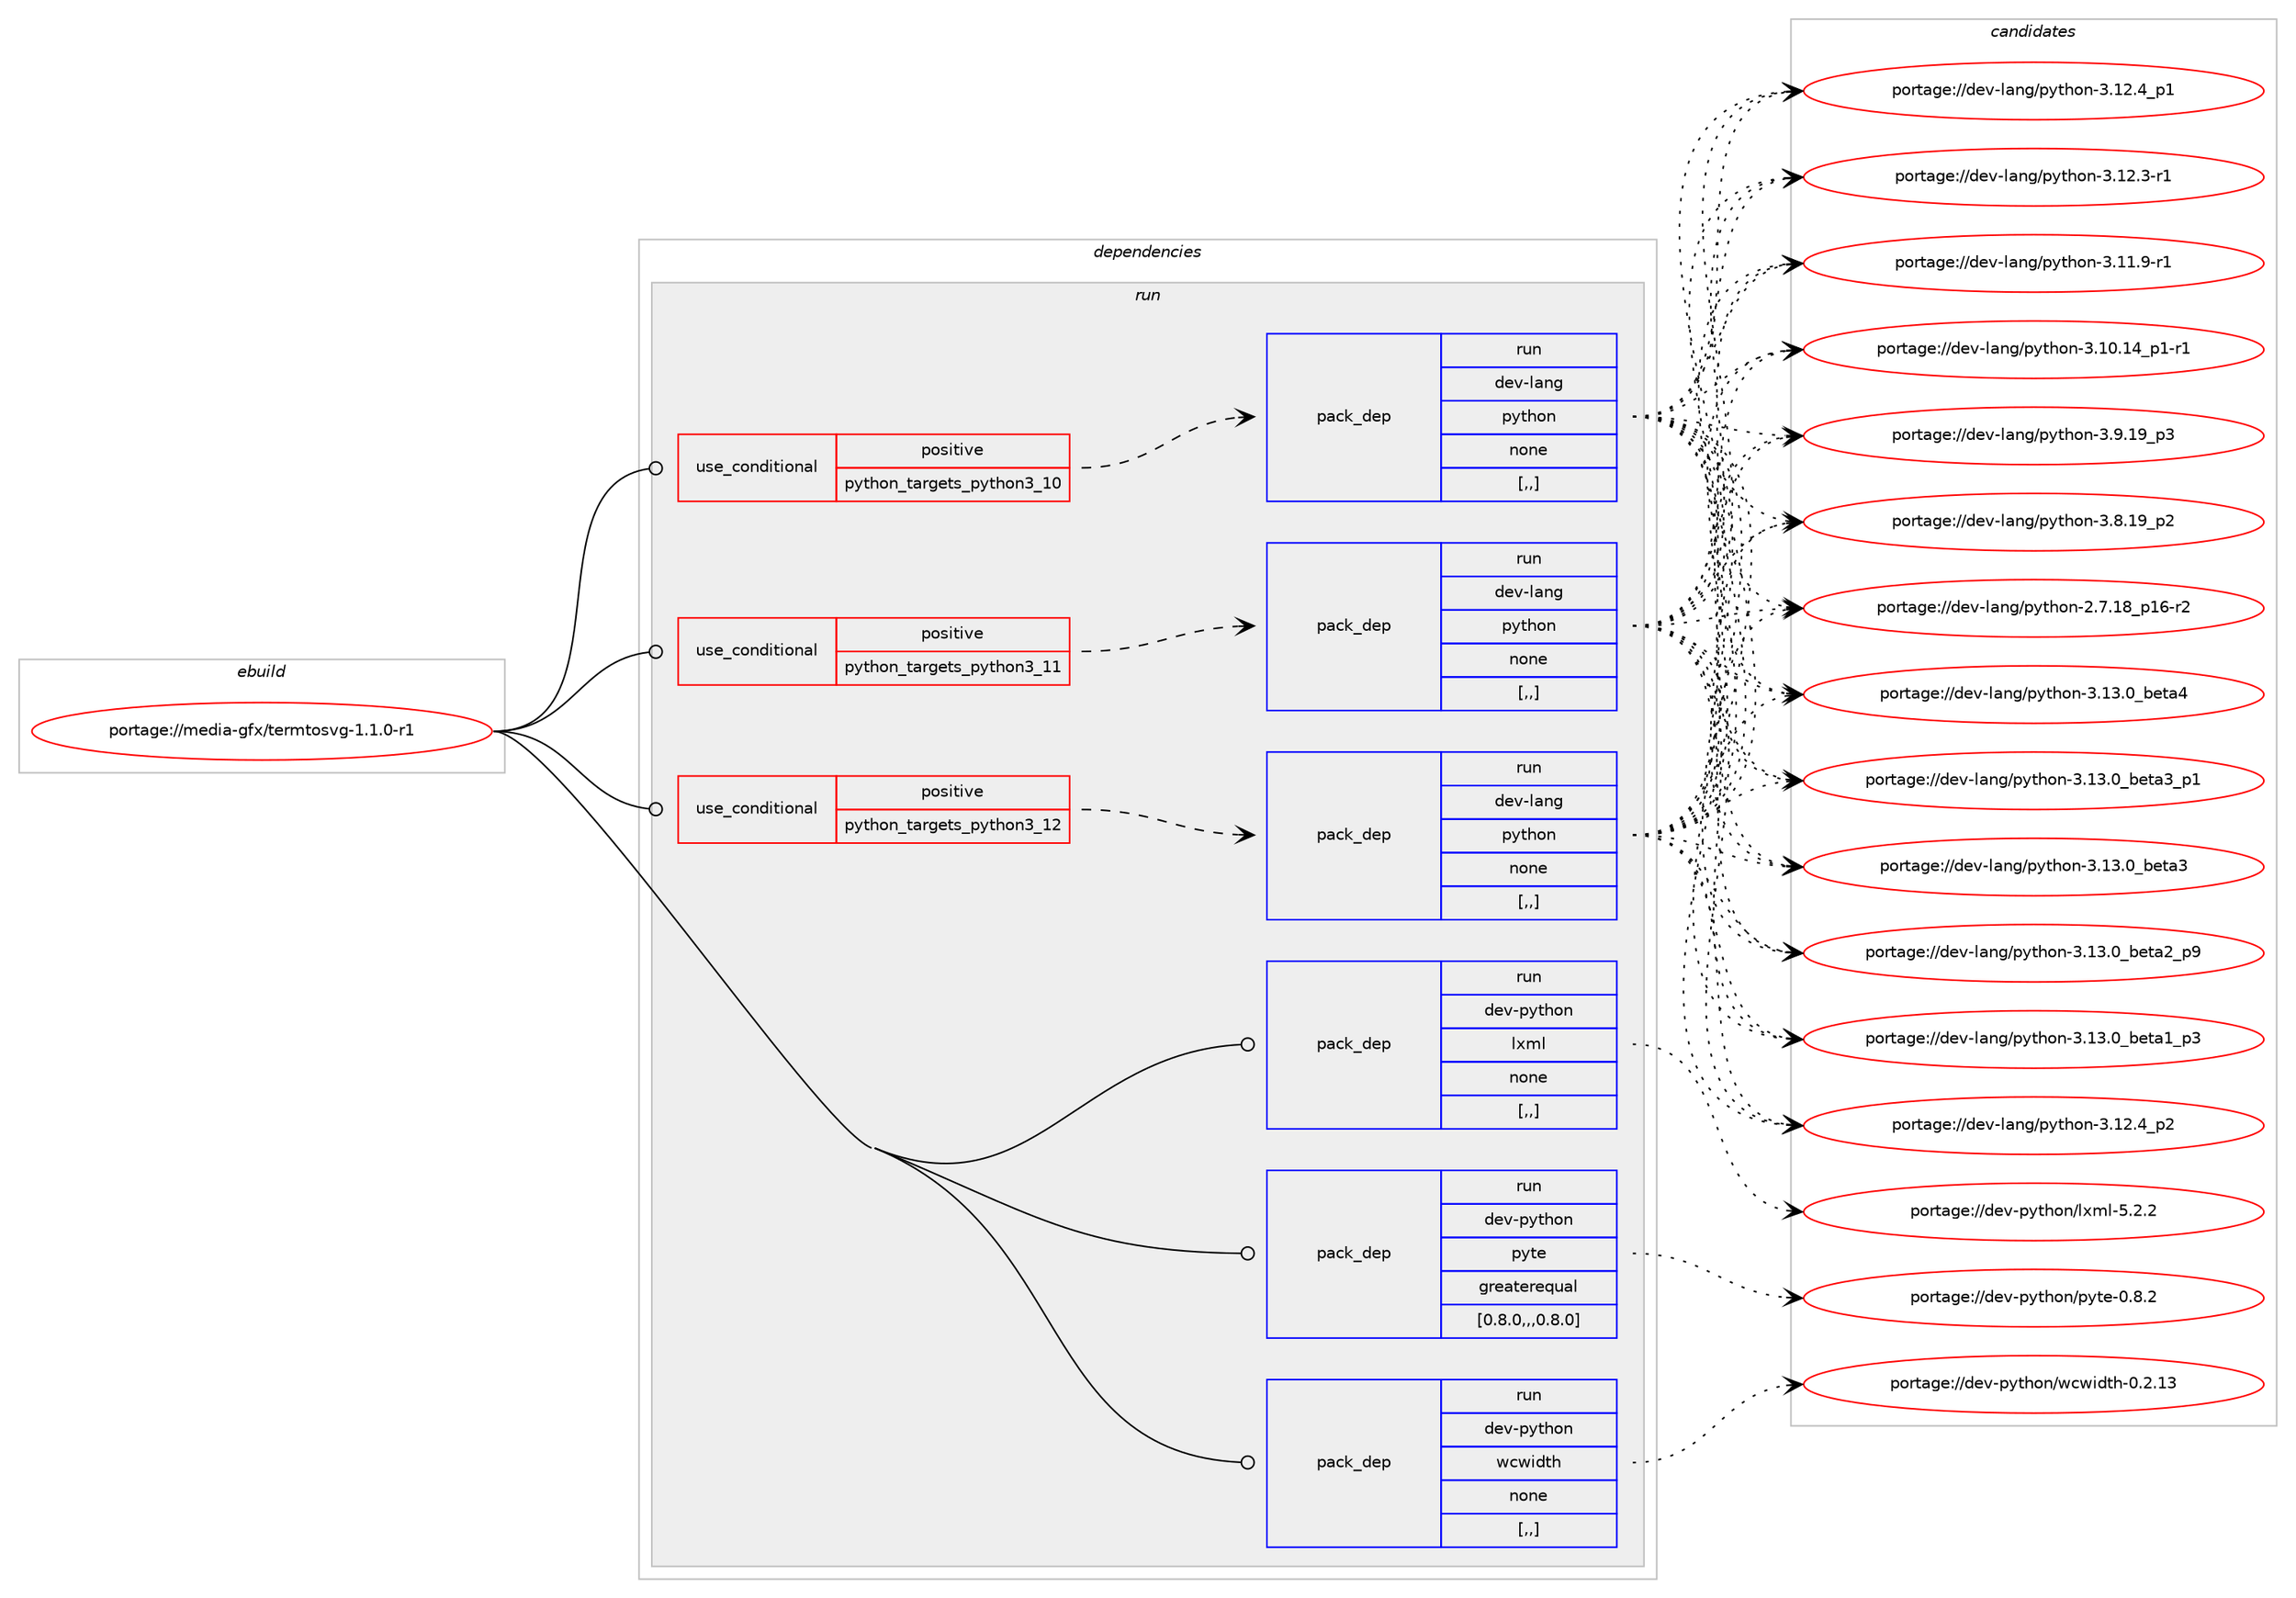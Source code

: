 digraph prolog {

# *************
# Graph options
# *************

newrank=true;
concentrate=true;
compound=true;
graph [rankdir=LR,fontname=Helvetica,fontsize=10,ranksep=1.5];#, ranksep=2.5, nodesep=0.2];
edge  [arrowhead=vee];
node  [fontname=Helvetica,fontsize=10];

# **********
# The ebuild
# **********

subgraph cluster_leftcol {
color=gray;
label=<<i>ebuild</i>>;
id [label="portage://media-gfx/termtosvg-1.1.0-r1", color=red, width=4, href="../media-gfx/termtosvg-1.1.0-r1.svg"];
}

# ****************
# The dependencies
# ****************

subgraph cluster_midcol {
color=gray;
label=<<i>dependencies</i>>;
subgraph cluster_compile {
fillcolor="#eeeeee";
style=filled;
label=<<i>compile</i>>;
}
subgraph cluster_compileandrun {
fillcolor="#eeeeee";
style=filled;
label=<<i>compile and run</i>>;
}
subgraph cluster_run {
fillcolor="#eeeeee";
style=filled;
label=<<i>run</i>>;
subgraph cond74092 {
dependency294683 [label=<<TABLE BORDER="0" CELLBORDER="1" CELLSPACING="0" CELLPADDING="4"><TR><TD ROWSPAN="3" CELLPADDING="10">use_conditional</TD></TR><TR><TD>positive</TD></TR><TR><TD>python_targets_python3_10</TD></TR></TABLE>>, shape=none, color=red];
subgraph pack218237 {
dependency294684 [label=<<TABLE BORDER="0" CELLBORDER="1" CELLSPACING="0" CELLPADDING="4" WIDTH="220"><TR><TD ROWSPAN="6" CELLPADDING="30">pack_dep</TD></TR><TR><TD WIDTH="110">run</TD></TR><TR><TD>dev-lang</TD></TR><TR><TD>python</TD></TR><TR><TD>none</TD></TR><TR><TD>[,,]</TD></TR></TABLE>>, shape=none, color=blue];
}
dependency294683:e -> dependency294684:w [weight=20,style="dashed",arrowhead="vee"];
}
id:e -> dependency294683:w [weight=20,style="solid",arrowhead="odot"];
subgraph cond74093 {
dependency294685 [label=<<TABLE BORDER="0" CELLBORDER="1" CELLSPACING="0" CELLPADDING="4"><TR><TD ROWSPAN="3" CELLPADDING="10">use_conditional</TD></TR><TR><TD>positive</TD></TR><TR><TD>python_targets_python3_11</TD></TR></TABLE>>, shape=none, color=red];
subgraph pack218238 {
dependency294686 [label=<<TABLE BORDER="0" CELLBORDER="1" CELLSPACING="0" CELLPADDING="4" WIDTH="220"><TR><TD ROWSPAN="6" CELLPADDING="30">pack_dep</TD></TR><TR><TD WIDTH="110">run</TD></TR><TR><TD>dev-lang</TD></TR><TR><TD>python</TD></TR><TR><TD>none</TD></TR><TR><TD>[,,]</TD></TR></TABLE>>, shape=none, color=blue];
}
dependency294685:e -> dependency294686:w [weight=20,style="dashed",arrowhead="vee"];
}
id:e -> dependency294685:w [weight=20,style="solid",arrowhead="odot"];
subgraph cond74094 {
dependency294687 [label=<<TABLE BORDER="0" CELLBORDER="1" CELLSPACING="0" CELLPADDING="4"><TR><TD ROWSPAN="3" CELLPADDING="10">use_conditional</TD></TR><TR><TD>positive</TD></TR><TR><TD>python_targets_python3_12</TD></TR></TABLE>>, shape=none, color=red];
subgraph pack218239 {
dependency294688 [label=<<TABLE BORDER="0" CELLBORDER="1" CELLSPACING="0" CELLPADDING="4" WIDTH="220"><TR><TD ROWSPAN="6" CELLPADDING="30">pack_dep</TD></TR><TR><TD WIDTH="110">run</TD></TR><TR><TD>dev-lang</TD></TR><TR><TD>python</TD></TR><TR><TD>none</TD></TR><TR><TD>[,,]</TD></TR></TABLE>>, shape=none, color=blue];
}
dependency294687:e -> dependency294688:w [weight=20,style="dashed",arrowhead="vee"];
}
id:e -> dependency294687:w [weight=20,style="solid",arrowhead="odot"];
subgraph pack218240 {
dependency294689 [label=<<TABLE BORDER="0" CELLBORDER="1" CELLSPACING="0" CELLPADDING="4" WIDTH="220"><TR><TD ROWSPAN="6" CELLPADDING="30">pack_dep</TD></TR><TR><TD WIDTH="110">run</TD></TR><TR><TD>dev-python</TD></TR><TR><TD>lxml</TD></TR><TR><TD>none</TD></TR><TR><TD>[,,]</TD></TR></TABLE>>, shape=none, color=blue];
}
id:e -> dependency294689:w [weight=20,style="solid",arrowhead="odot"];
subgraph pack218241 {
dependency294690 [label=<<TABLE BORDER="0" CELLBORDER="1" CELLSPACING="0" CELLPADDING="4" WIDTH="220"><TR><TD ROWSPAN="6" CELLPADDING="30">pack_dep</TD></TR><TR><TD WIDTH="110">run</TD></TR><TR><TD>dev-python</TD></TR><TR><TD>pyte</TD></TR><TR><TD>greaterequal</TD></TR><TR><TD>[0.8.0,,,0.8.0]</TD></TR></TABLE>>, shape=none, color=blue];
}
id:e -> dependency294690:w [weight=20,style="solid",arrowhead="odot"];
subgraph pack218242 {
dependency294691 [label=<<TABLE BORDER="0" CELLBORDER="1" CELLSPACING="0" CELLPADDING="4" WIDTH="220"><TR><TD ROWSPAN="6" CELLPADDING="30">pack_dep</TD></TR><TR><TD WIDTH="110">run</TD></TR><TR><TD>dev-python</TD></TR><TR><TD>wcwidth</TD></TR><TR><TD>none</TD></TR><TR><TD>[,,]</TD></TR></TABLE>>, shape=none, color=blue];
}
id:e -> dependency294691:w [weight=20,style="solid",arrowhead="odot"];
}
}

# **************
# The candidates
# **************

subgraph cluster_choices {
rank=same;
color=gray;
label=<<i>candidates</i>>;

subgraph choice218237 {
color=black;
nodesep=1;
choice1001011184510897110103471121211161041111104551464951464895981011169752 [label="portage://dev-lang/python-3.13.0_beta4", color=red, width=4,href="../dev-lang/python-3.13.0_beta4.svg"];
choice10010111845108971101034711212111610411111045514649514648959810111697519511249 [label="portage://dev-lang/python-3.13.0_beta3_p1", color=red, width=4,href="../dev-lang/python-3.13.0_beta3_p1.svg"];
choice1001011184510897110103471121211161041111104551464951464895981011169751 [label="portage://dev-lang/python-3.13.0_beta3", color=red, width=4,href="../dev-lang/python-3.13.0_beta3.svg"];
choice10010111845108971101034711212111610411111045514649514648959810111697509511257 [label="portage://dev-lang/python-3.13.0_beta2_p9", color=red, width=4,href="../dev-lang/python-3.13.0_beta2_p9.svg"];
choice10010111845108971101034711212111610411111045514649514648959810111697499511251 [label="portage://dev-lang/python-3.13.0_beta1_p3", color=red, width=4,href="../dev-lang/python-3.13.0_beta1_p3.svg"];
choice100101118451089711010347112121116104111110455146495046529511250 [label="portage://dev-lang/python-3.12.4_p2", color=red, width=4,href="../dev-lang/python-3.12.4_p2.svg"];
choice100101118451089711010347112121116104111110455146495046529511249 [label="portage://dev-lang/python-3.12.4_p1", color=red, width=4,href="../dev-lang/python-3.12.4_p1.svg"];
choice100101118451089711010347112121116104111110455146495046514511449 [label="portage://dev-lang/python-3.12.3-r1", color=red, width=4,href="../dev-lang/python-3.12.3-r1.svg"];
choice100101118451089711010347112121116104111110455146494946574511449 [label="portage://dev-lang/python-3.11.9-r1", color=red, width=4,href="../dev-lang/python-3.11.9-r1.svg"];
choice100101118451089711010347112121116104111110455146494846495295112494511449 [label="portage://dev-lang/python-3.10.14_p1-r1", color=red, width=4,href="../dev-lang/python-3.10.14_p1-r1.svg"];
choice100101118451089711010347112121116104111110455146574649579511251 [label="portage://dev-lang/python-3.9.19_p3", color=red, width=4,href="../dev-lang/python-3.9.19_p3.svg"];
choice100101118451089711010347112121116104111110455146564649579511250 [label="portage://dev-lang/python-3.8.19_p2", color=red, width=4,href="../dev-lang/python-3.8.19_p2.svg"];
choice100101118451089711010347112121116104111110455046554649569511249544511450 [label="portage://dev-lang/python-2.7.18_p16-r2", color=red, width=4,href="../dev-lang/python-2.7.18_p16-r2.svg"];
dependency294684:e -> choice1001011184510897110103471121211161041111104551464951464895981011169752:w [style=dotted,weight="100"];
dependency294684:e -> choice10010111845108971101034711212111610411111045514649514648959810111697519511249:w [style=dotted,weight="100"];
dependency294684:e -> choice1001011184510897110103471121211161041111104551464951464895981011169751:w [style=dotted,weight="100"];
dependency294684:e -> choice10010111845108971101034711212111610411111045514649514648959810111697509511257:w [style=dotted,weight="100"];
dependency294684:e -> choice10010111845108971101034711212111610411111045514649514648959810111697499511251:w [style=dotted,weight="100"];
dependency294684:e -> choice100101118451089711010347112121116104111110455146495046529511250:w [style=dotted,weight="100"];
dependency294684:e -> choice100101118451089711010347112121116104111110455146495046529511249:w [style=dotted,weight="100"];
dependency294684:e -> choice100101118451089711010347112121116104111110455146495046514511449:w [style=dotted,weight="100"];
dependency294684:e -> choice100101118451089711010347112121116104111110455146494946574511449:w [style=dotted,weight="100"];
dependency294684:e -> choice100101118451089711010347112121116104111110455146494846495295112494511449:w [style=dotted,weight="100"];
dependency294684:e -> choice100101118451089711010347112121116104111110455146574649579511251:w [style=dotted,weight="100"];
dependency294684:e -> choice100101118451089711010347112121116104111110455146564649579511250:w [style=dotted,weight="100"];
dependency294684:e -> choice100101118451089711010347112121116104111110455046554649569511249544511450:w [style=dotted,weight="100"];
}
subgraph choice218238 {
color=black;
nodesep=1;
choice1001011184510897110103471121211161041111104551464951464895981011169752 [label="portage://dev-lang/python-3.13.0_beta4", color=red, width=4,href="../dev-lang/python-3.13.0_beta4.svg"];
choice10010111845108971101034711212111610411111045514649514648959810111697519511249 [label="portage://dev-lang/python-3.13.0_beta3_p1", color=red, width=4,href="../dev-lang/python-3.13.0_beta3_p1.svg"];
choice1001011184510897110103471121211161041111104551464951464895981011169751 [label="portage://dev-lang/python-3.13.0_beta3", color=red, width=4,href="../dev-lang/python-3.13.0_beta3.svg"];
choice10010111845108971101034711212111610411111045514649514648959810111697509511257 [label="portage://dev-lang/python-3.13.0_beta2_p9", color=red, width=4,href="../dev-lang/python-3.13.0_beta2_p9.svg"];
choice10010111845108971101034711212111610411111045514649514648959810111697499511251 [label="portage://dev-lang/python-3.13.0_beta1_p3", color=red, width=4,href="../dev-lang/python-3.13.0_beta1_p3.svg"];
choice100101118451089711010347112121116104111110455146495046529511250 [label="portage://dev-lang/python-3.12.4_p2", color=red, width=4,href="../dev-lang/python-3.12.4_p2.svg"];
choice100101118451089711010347112121116104111110455146495046529511249 [label="portage://dev-lang/python-3.12.4_p1", color=red, width=4,href="../dev-lang/python-3.12.4_p1.svg"];
choice100101118451089711010347112121116104111110455146495046514511449 [label="portage://dev-lang/python-3.12.3-r1", color=red, width=4,href="../dev-lang/python-3.12.3-r1.svg"];
choice100101118451089711010347112121116104111110455146494946574511449 [label="portage://dev-lang/python-3.11.9-r1", color=red, width=4,href="../dev-lang/python-3.11.9-r1.svg"];
choice100101118451089711010347112121116104111110455146494846495295112494511449 [label="portage://dev-lang/python-3.10.14_p1-r1", color=red, width=4,href="../dev-lang/python-3.10.14_p1-r1.svg"];
choice100101118451089711010347112121116104111110455146574649579511251 [label="portage://dev-lang/python-3.9.19_p3", color=red, width=4,href="../dev-lang/python-3.9.19_p3.svg"];
choice100101118451089711010347112121116104111110455146564649579511250 [label="portage://dev-lang/python-3.8.19_p2", color=red, width=4,href="../dev-lang/python-3.8.19_p2.svg"];
choice100101118451089711010347112121116104111110455046554649569511249544511450 [label="portage://dev-lang/python-2.7.18_p16-r2", color=red, width=4,href="../dev-lang/python-2.7.18_p16-r2.svg"];
dependency294686:e -> choice1001011184510897110103471121211161041111104551464951464895981011169752:w [style=dotted,weight="100"];
dependency294686:e -> choice10010111845108971101034711212111610411111045514649514648959810111697519511249:w [style=dotted,weight="100"];
dependency294686:e -> choice1001011184510897110103471121211161041111104551464951464895981011169751:w [style=dotted,weight="100"];
dependency294686:e -> choice10010111845108971101034711212111610411111045514649514648959810111697509511257:w [style=dotted,weight="100"];
dependency294686:e -> choice10010111845108971101034711212111610411111045514649514648959810111697499511251:w [style=dotted,weight="100"];
dependency294686:e -> choice100101118451089711010347112121116104111110455146495046529511250:w [style=dotted,weight="100"];
dependency294686:e -> choice100101118451089711010347112121116104111110455146495046529511249:w [style=dotted,weight="100"];
dependency294686:e -> choice100101118451089711010347112121116104111110455146495046514511449:w [style=dotted,weight="100"];
dependency294686:e -> choice100101118451089711010347112121116104111110455146494946574511449:w [style=dotted,weight="100"];
dependency294686:e -> choice100101118451089711010347112121116104111110455146494846495295112494511449:w [style=dotted,weight="100"];
dependency294686:e -> choice100101118451089711010347112121116104111110455146574649579511251:w [style=dotted,weight="100"];
dependency294686:e -> choice100101118451089711010347112121116104111110455146564649579511250:w [style=dotted,weight="100"];
dependency294686:e -> choice100101118451089711010347112121116104111110455046554649569511249544511450:w [style=dotted,weight="100"];
}
subgraph choice218239 {
color=black;
nodesep=1;
choice1001011184510897110103471121211161041111104551464951464895981011169752 [label="portage://dev-lang/python-3.13.0_beta4", color=red, width=4,href="../dev-lang/python-3.13.0_beta4.svg"];
choice10010111845108971101034711212111610411111045514649514648959810111697519511249 [label="portage://dev-lang/python-3.13.0_beta3_p1", color=red, width=4,href="../dev-lang/python-3.13.0_beta3_p1.svg"];
choice1001011184510897110103471121211161041111104551464951464895981011169751 [label="portage://dev-lang/python-3.13.0_beta3", color=red, width=4,href="../dev-lang/python-3.13.0_beta3.svg"];
choice10010111845108971101034711212111610411111045514649514648959810111697509511257 [label="portage://dev-lang/python-3.13.0_beta2_p9", color=red, width=4,href="../dev-lang/python-3.13.0_beta2_p9.svg"];
choice10010111845108971101034711212111610411111045514649514648959810111697499511251 [label="portage://dev-lang/python-3.13.0_beta1_p3", color=red, width=4,href="../dev-lang/python-3.13.0_beta1_p3.svg"];
choice100101118451089711010347112121116104111110455146495046529511250 [label="portage://dev-lang/python-3.12.4_p2", color=red, width=4,href="../dev-lang/python-3.12.4_p2.svg"];
choice100101118451089711010347112121116104111110455146495046529511249 [label="portage://dev-lang/python-3.12.4_p1", color=red, width=4,href="../dev-lang/python-3.12.4_p1.svg"];
choice100101118451089711010347112121116104111110455146495046514511449 [label="portage://dev-lang/python-3.12.3-r1", color=red, width=4,href="../dev-lang/python-3.12.3-r1.svg"];
choice100101118451089711010347112121116104111110455146494946574511449 [label="portage://dev-lang/python-3.11.9-r1", color=red, width=4,href="../dev-lang/python-3.11.9-r1.svg"];
choice100101118451089711010347112121116104111110455146494846495295112494511449 [label="portage://dev-lang/python-3.10.14_p1-r1", color=red, width=4,href="../dev-lang/python-3.10.14_p1-r1.svg"];
choice100101118451089711010347112121116104111110455146574649579511251 [label="portage://dev-lang/python-3.9.19_p3", color=red, width=4,href="../dev-lang/python-3.9.19_p3.svg"];
choice100101118451089711010347112121116104111110455146564649579511250 [label="portage://dev-lang/python-3.8.19_p2", color=red, width=4,href="../dev-lang/python-3.8.19_p2.svg"];
choice100101118451089711010347112121116104111110455046554649569511249544511450 [label="portage://dev-lang/python-2.7.18_p16-r2", color=red, width=4,href="../dev-lang/python-2.7.18_p16-r2.svg"];
dependency294688:e -> choice1001011184510897110103471121211161041111104551464951464895981011169752:w [style=dotted,weight="100"];
dependency294688:e -> choice10010111845108971101034711212111610411111045514649514648959810111697519511249:w [style=dotted,weight="100"];
dependency294688:e -> choice1001011184510897110103471121211161041111104551464951464895981011169751:w [style=dotted,weight="100"];
dependency294688:e -> choice10010111845108971101034711212111610411111045514649514648959810111697509511257:w [style=dotted,weight="100"];
dependency294688:e -> choice10010111845108971101034711212111610411111045514649514648959810111697499511251:w [style=dotted,weight="100"];
dependency294688:e -> choice100101118451089711010347112121116104111110455146495046529511250:w [style=dotted,weight="100"];
dependency294688:e -> choice100101118451089711010347112121116104111110455146495046529511249:w [style=dotted,weight="100"];
dependency294688:e -> choice100101118451089711010347112121116104111110455146495046514511449:w [style=dotted,weight="100"];
dependency294688:e -> choice100101118451089711010347112121116104111110455146494946574511449:w [style=dotted,weight="100"];
dependency294688:e -> choice100101118451089711010347112121116104111110455146494846495295112494511449:w [style=dotted,weight="100"];
dependency294688:e -> choice100101118451089711010347112121116104111110455146574649579511251:w [style=dotted,weight="100"];
dependency294688:e -> choice100101118451089711010347112121116104111110455146564649579511250:w [style=dotted,weight="100"];
dependency294688:e -> choice100101118451089711010347112121116104111110455046554649569511249544511450:w [style=dotted,weight="100"];
}
subgraph choice218240 {
color=black;
nodesep=1;
choice1001011184511212111610411111047108120109108455346504650 [label="portage://dev-python/lxml-5.2.2", color=red, width=4,href="../dev-python/lxml-5.2.2.svg"];
dependency294689:e -> choice1001011184511212111610411111047108120109108455346504650:w [style=dotted,weight="100"];
}
subgraph choice218241 {
color=black;
nodesep=1;
choice1001011184511212111610411111047112121116101454846564650 [label="portage://dev-python/pyte-0.8.2", color=red, width=4,href="../dev-python/pyte-0.8.2.svg"];
dependency294690:e -> choice1001011184511212111610411111047112121116101454846564650:w [style=dotted,weight="100"];
}
subgraph choice218242 {
color=black;
nodesep=1;
choice10010111845112121116104111110471199911910510011610445484650464951 [label="portage://dev-python/wcwidth-0.2.13", color=red, width=4,href="../dev-python/wcwidth-0.2.13.svg"];
dependency294691:e -> choice10010111845112121116104111110471199911910510011610445484650464951:w [style=dotted,weight="100"];
}
}

}
